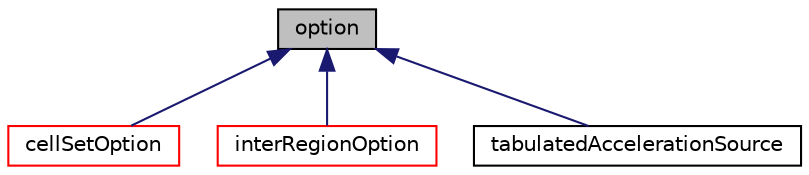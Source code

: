 digraph "option"
{
  bgcolor="transparent";
  edge [fontname="Helvetica",fontsize="10",labelfontname="Helvetica",labelfontsize="10"];
  node [fontname="Helvetica",fontsize="10",shape=record];
  Node1 [label="option",height=0.2,width=0.4,color="black", fillcolor="grey75", style="filled", fontcolor="black"];
  Node1 -> Node2 [dir="back",color="midnightblue",fontsize="10",style="solid",fontname="Helvetica"];
  Node2 [label="cellSetOption",height=0.2,width=0.4,color="red",URL="$a00224.html",tooltip="Cell-set options abtract base class. Provides a base set of controls, e.g. "];
  Node1 -> Node3 [dir="back",color="midnightblue",fontsize="10",style="solid",fontname="Helvetica"];
  Node3 [label="interRegionOption",height=0.2,width=0.4,color="red",URL="$a01155.html",tooltip="Base class for inter-region exchange. "];
  Node1 -> Node4 [dir="back",color="midnightblue",fontsize="10",style="solid",fontname="Helvetica"];
  Node4 [label="tabulatedAccelerationSource",height=0.2,width=0.4,color="black",URL="$a02542.html",tooltip="Solid-body 6-DoF acceleration source. "];
}
